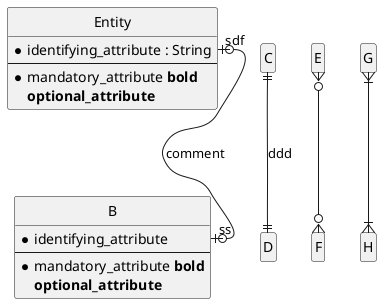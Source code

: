 @startuml

hide circle
hide empty members

entity Entity {
   * identifying_attribute : String
   --
   * mandatory_attribute **bold**
   **optional_attribute**
}


entity B {
   * identifying_attribute
   --
   * mandatory_attribute **bold**
   **optional_attribute**
}

' zero or one
Entity::identifying_attribute "sdf" |o--o| "ss" B::identifying_attribute:comment


' exactly one
C ||--|| D:ddd

E }o--o{ F
G }|--|{ H

@enduml